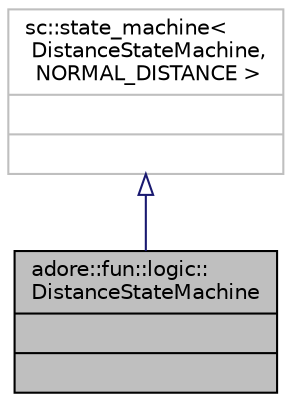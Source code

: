 digraph "adore::fun::logic::DistanceStateMachine"
{
 // LATEX_PDF_SIZE
  edge [fontname="Helvetica",fontsize="10",labelfontname="Helvetica",labelfontsize="10"];
  node [fontname="Helvetica",fontsize="10",shape=record];
  Node1 [label="{adore::fun::logic::\lDistanceStateMachine\n||}",height=0.2,width=0.4,color="black", fillcolor="grey75", style="filled", fontcolor="black",tooltip=" "];
  Node2 -> Node1 [dir="back",color="midnightblue",fontsize="10",style="solid",arrowtail="onormal",fontname="Helvetica"];
  Node2 [label="{sc::state_machine\<\l DistanceStateMachine,\l NORMAL_DISTANCE \>\n||}",height=0.2,width=0.4,color="grey75", fillcolor="white", style="filled",tooltip=" "];
}
